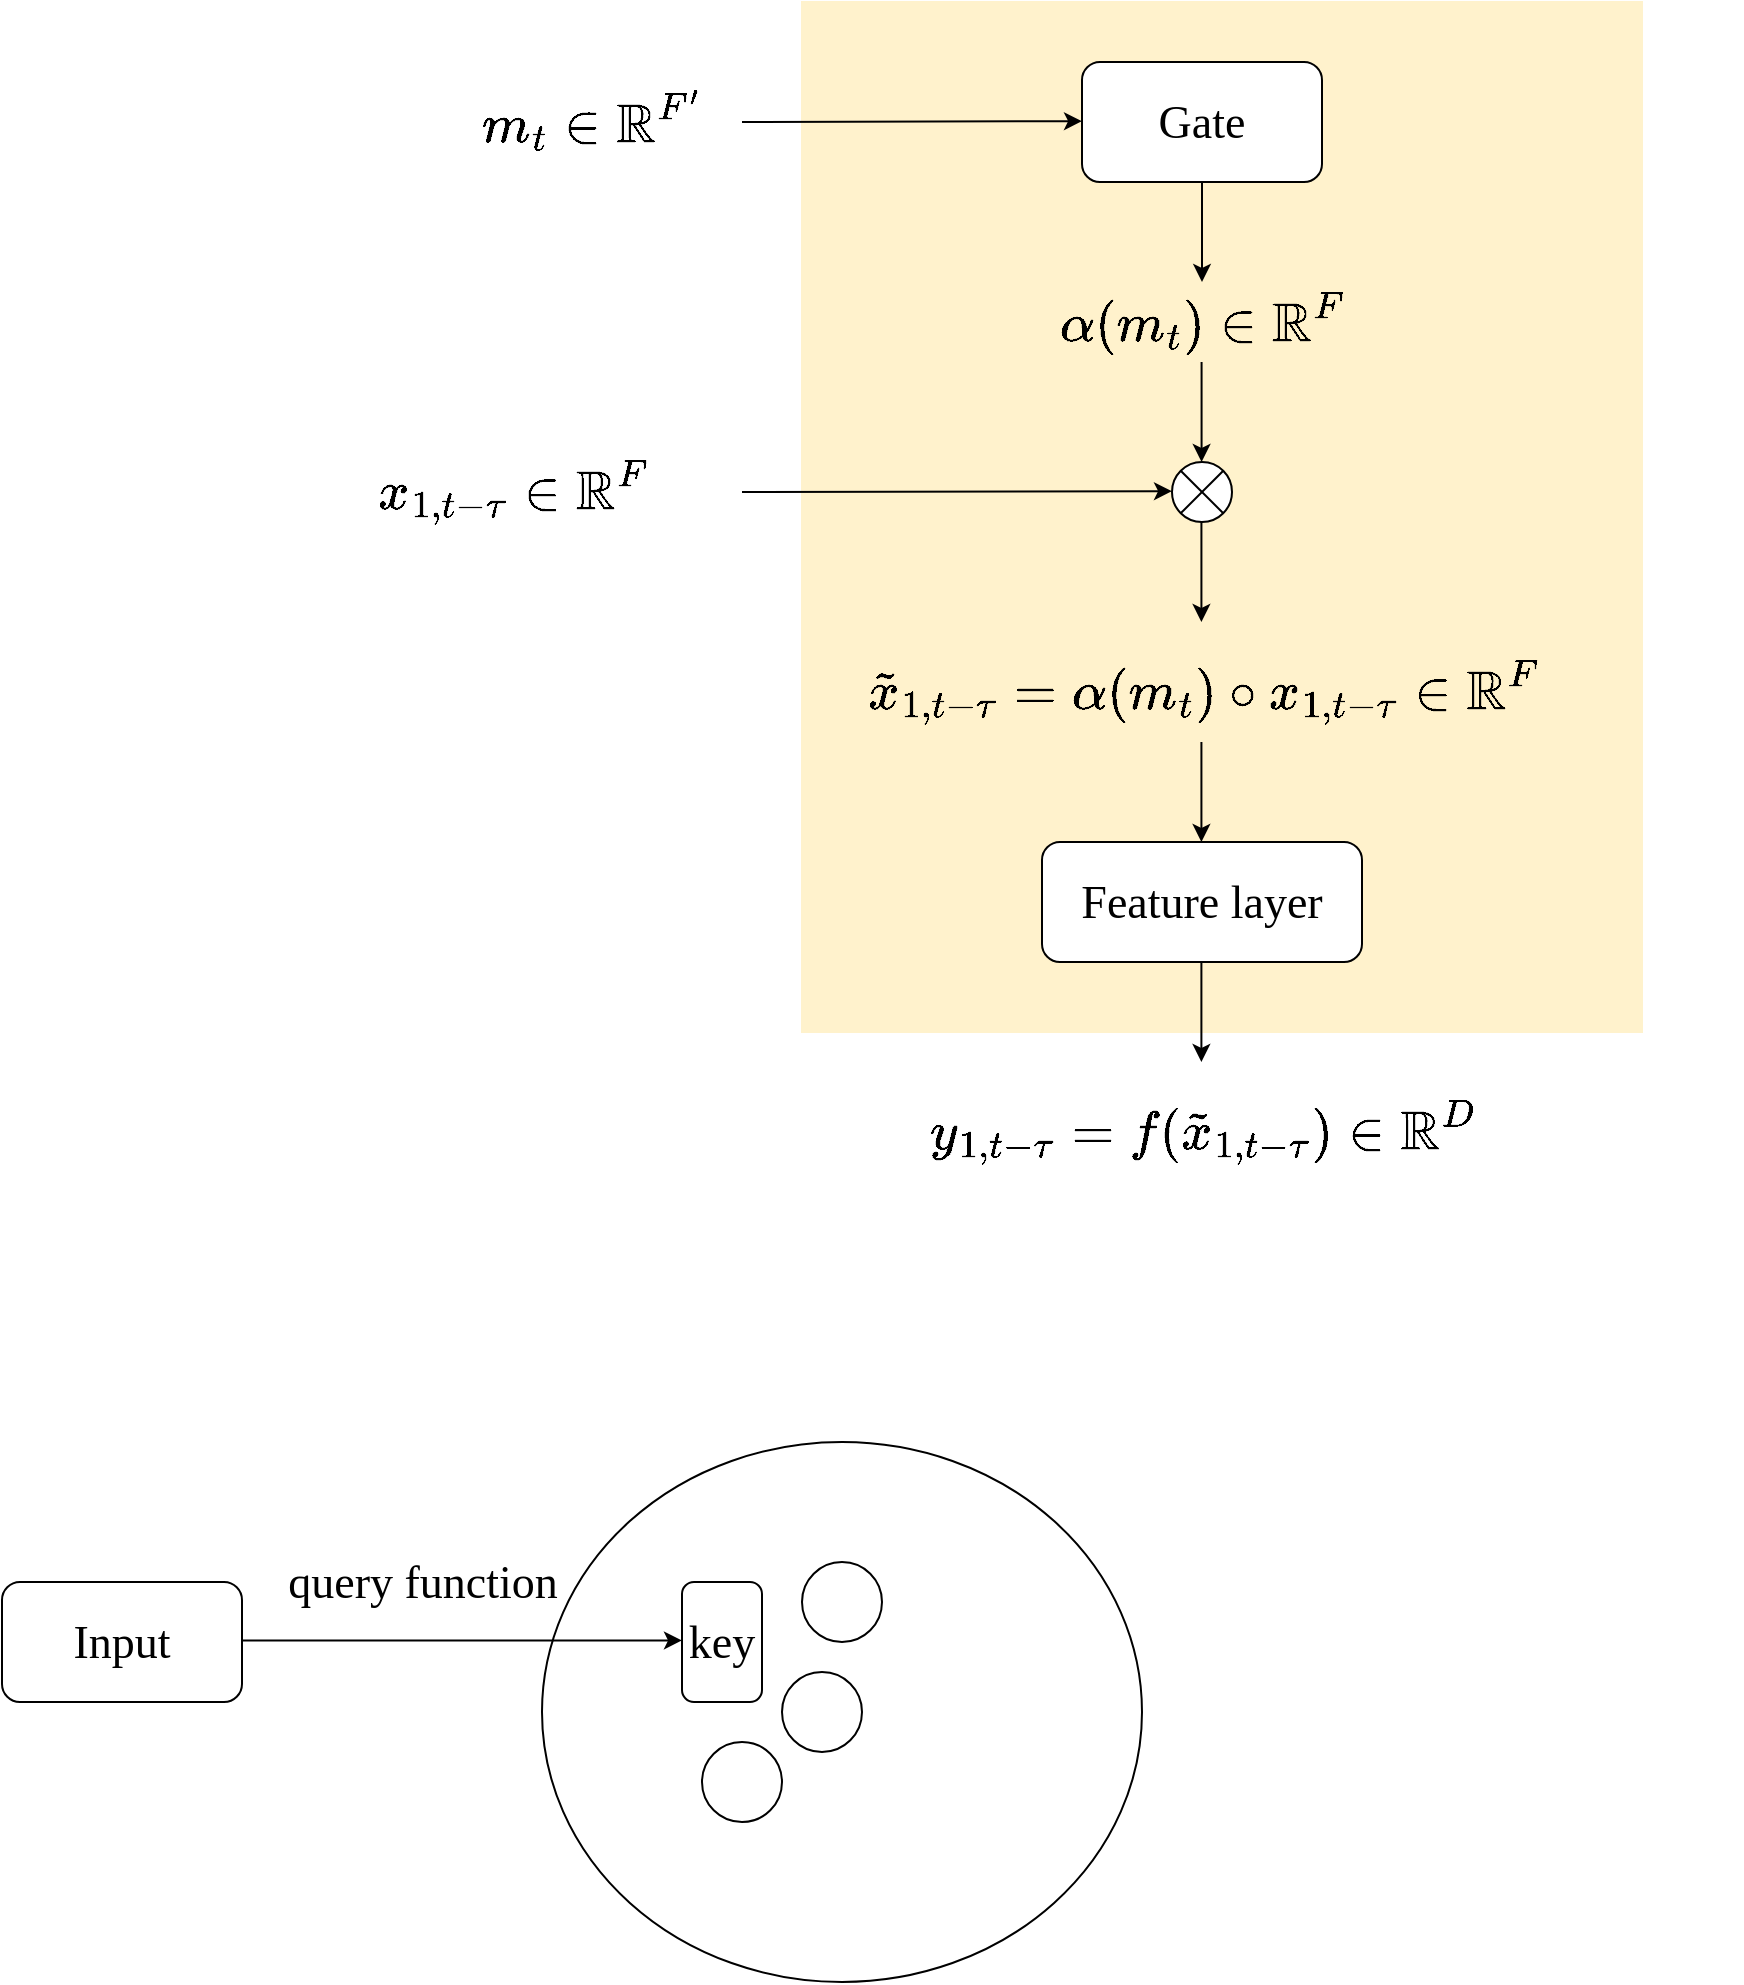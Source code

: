 <mxfile version="23.0.2" type="github">
  <diagram name="第 1 页" id="YHMcrKDChnRwgBGesPPQ">
    <mxGraphModel dx="2077" dy="607" grid="1" gridSize="10" guides="1" tooltips="1" connect="1" arrows="1" fold="1" page="1" pageScale="1" pageWidth="980" pageHeight="1390" math="1" shadow="0">
      <root>
        <mxCell id="0" />
        <mxCell id="1" parent="0" />
        <mxCell id="3Lwh0dKBMKmvehDUKk6b-25" value="" style="ellipse;whiteSpace=wrap;html=1;" vertex="1" parent="1">
          <mxGeometry x="-10" y="780" width="300" height="270" as="geometry" />
        </mxCell>
        <mxCell id="3Lwh0dKBMKmvehDUKk6b-22" value="" style="rounded=0;whiteSpace=wrap;html=1;fillColor=#FFF2CC;strokeColor=#FFF2CC;" vertex="1" parent="1">
          <mxGeometry x="120" y="60" width="420" height="515" as="geometry" />
        </mxCell>
        <mxCell id="3Lwh0dKBMKmvehDUKk6b-2" value="&lt;font face=&quot;Times New Roman&quot; style=&quot;font-size: 23px;&quot;&gt;Gate&lt;/font&gt;" style="rounded=1;whiteSpace=wrap;html=1;" vertex="1" parent="1">
          <mxGeometry x="260" y="90" width="120" height="60" as="geometry" />
        </mxCell>
        <mxCell id="3Lwh0dKBMKmvehDUKk6b-5" value="&lt;font style=&quot;font-size: 23px;&quot;&gt;$$m_t \in \mathbb{R}^{F&#39;}$$&lt;/font&gt;" style="text;html=1;align=center;verticalAlign=middle;resizable=0;points=[];autosize=1;strokeColor=none;fillColor=none;" vertex="1" parent="1">
          <mxGeometry x="-140" y="100" width="310" height="40" as="geometry" />
        </mxCell>
        <mxCell id="3Lwh0dKBMKmvehDUKk6b-8" value="" style="endArrow=classic;html=1;rounded=0;exitX=0.5;exitY=1;exitDx=0;exitDy=0;" edge="1" parent="1" source="3Lwh0dKBMKmvehDUKk6b-2">
          <mxGeometry width="50" height="50" relative="1" as="geometry">
            <mxPoint x="330" y="240" as="sourcePoint" />
            <mxPoint x="320" y="200" as="targetPoint" />
          </mxGeometry>
        </mxCell>
        <mxCell id="3Lwh0dKBMKmvehDUKk6b-9" value="&lt;font style=&quot;font-size: 23px;&quot;&gt;$$\alpha({m_t}) \in \mathbb{R}^{F}$$&lt;/font&gt;" style="text;html=1;align=center;verticalAlign=middle;resizable=0;points=[];autosize=1;strokeColor=none;fillColor=none;" vertex="1" parent="1">
          <mxGeometry x="120" y="200" width="400" height="40" as="geometry" />
        </mxCell>
        <mxCell id="3Lwh0dKBMKmvehDUKk6b-10" value="&lt;font style=&quot;font-size: 23px;&quot;&gt;$$x_{1,t-\tau}\in \mathbb{R}^{F}&lt;br&gt;$$&lt;/font&gt;" style="text;html=1;align=center;verticalAlign=middle;resizable=0;points=[];autosize=1;strokeColor=none;fillColor=none;" vertex="1" parent="1">
          <mxGeometry x="-200" y="270" width="350" height="70" as="geometry" />
        </mxCell>
        <mxCell id="3Lwh0dKBMKmvehDUKk6b-12" value="" style="endArrow=classic;html=1;rounded=0;exitX=0.5;exitY=1;exitDx=0;exitDy=0;" edge="1" parent="1">
          <mxGeometry width="50" height="50" relative="1" as="geometry">
            <mxPoint x="319.79" y="240" as="sourcePoint" />
            <mxPoint x="319.79" y="290" as="targetPoint" />
          </mxGeometry>
        </mxCell>
        <mxCell id="3Lwh0dKBMKmvehDUKk6b-13" value="" style="shape=sumEllipse;perimeter=ellipsePerimeter;whiteSpace=wrap;html=1;backgroundOutline=1;" vertex="1" parent="1">
          <mxGeometry x="305" y="290" width="30" height="30" as="geometry" />
        </mxCell>
        <mxCell id="3Lwh0dKBMKmvehDUKk6b-14" value="&lt;font style=&quot;font-size: 23px;&quot;&gt;$$\tilde{x}_{1,t-\tau} =\alpha({m_t}) \circ x_{1,t-\tau}&lt;br&gt;\in \mathbb{R}^{F}&lt;br&gt;$$&lt;/font&gt;" style="text;html=1;align=center;verticalAlign=middle;resizable=0;points=[];autosize=1;strokeColor=none;fillColor=none;" vertex="1" parent="1">
          <mxGeometry x="50" y="355" width="540" height="100" as="geometry" />
        </mxCell>
        <mxCell id="3Lwh0dKBMKmvehDUKk6b-15" value="" style="endArrow=classic;html=1;rounded=0;exitX=0.5;exitY=1;exitDx=0;exitDy=0;" edge="1" parent="1">
          <mxGeometry width="50" height="50" relative="1" as="geometry">
            <mxPoint x="319.71" y="320" as="sourcePoint" />
            <mxPoint x="319.71" y="370" as="targetPoint" />
          </mxGeometry>
        </mxCell>
        <mxCell id="3Lwh0dKBMKmvehDUKk6b-16" value="" style="endArrow=classic;html=1;rounded=0;exitX=0.5;exitY=1;exitDx=0;exitDy=0;" edge="1" parent="1">
          <mxGeometry width="50" height="50" relative="1" as="geometry">
            <mxPoint x="319.71" y="430" as="sourcePoint" />
            <mxPoint x="319.71" y="480" as="targetPoint" />
          </mxGeometry>
        </mxCell>
        <mxCell id="3Lwh0dKBMKmvehDUKk6b-17" value="&lt;font face=&quot;Times New Roman&quot; style=&quot;font-size: 23px;&quot;&gt;Feature layer&lt;/font&gt;" style="rounded=1;whiteSpace=wrap;html=1;" vertex="1" parent="1">
          <mxGeometry x="240" y="480" width="160" height="60" as="geometry" />
        </mxCell>
        <mxCell id="3Lwh0dKBMKmvehDUKk6b-18" value="&lt;font style=&quot;font-size: 23px;&quot;&gt;$$y_{1,t-\tau} = f(\tilde{x}_{1,t-\tau}&lt;br&gt;)\in \mathbb{R}^{D}&lt;br&gt;$$&lt;/font&gt;" style="text;html=1;align=center;verticalAlign=middle;resizable=0;points=[];autosize=1;strokeColor=none;fillColor=none;" vertex="1" parent="1">
          <mxGeometry x="130" y="575" width="380" height="100" as="geometry" />
        </mxCell>
        <mxCell id="3Lwh0dKBMKmvehDUKk6b-21" value="" style="endArrow=classic;html=1;rounded=0;exitX=0.5;exitY=1;exitDx=0;exitDy=0;" edge="1" parent="1">
          <mxGeometry width="50" height="50" relative="1" as="geometry">
            <mxPoint x="319.7" y="540" as="sourcePoint" />
            <mxPoint x="319.7" y="590" as="targetPoint" />
          </mxGeometry>
        </mxCell>
        <mxCell id="3Lwh0dKBMKmvehDUKk6b-23" value="" style="endArrow=classic;html=1;rounded=0;entryX=0;entryY=0.5;entryDx=0;entryDy=0;" edge="1" parent="1">
          <mxGeometry width="50" height="50" relative="1" as="geometry">
            <mxPoint x="90" y="120" as="sourcePoint" />
            <mxPoint x="260" y="119.57" as="targetPoint" />
          </mxGeometry>
        </mxCell>
        <mxCell id="3Lwh0dKBMKmvehDUKk6b-24" value="" style="endArrow=classic;html=1;rounded=0;entryX=0;entryY=0.5;entryDx=0;entryDy=0;" edge="1" parent="1">
          <mxGeometry width="50" height="50" relative="1" as="geometry">
            <mxPoint x="90" y="305" as="sourcePoint" />
            <mxPoint x="305" y="304.57" as="targetPoint" />
          </mxGeometry>
        </mxCell>
        <mxCell id="3Lwh0dKBMKmvehDUKk6b-26" value="&lt;font face=&quot;Times New Roman&quot; style=&quot;font-size: 23px;&quot;&gt;Input&lt;/font&gt;" style="rounded=1;whiteSpace=wrap;html=1;" vertex="1" parent="1">
          <mxGeometry x="-280" y="850" width="120" height="60" as="geometry" />
        </mxCell>
        <mxCell id="3Lwh0dKBMKmvehDUKk6b-27" value="" style="endArrow=classic;html=1;rounded=0;" edge="1" parent="1">
          <mxGeometry width="50" height="50" relative="1" as="geometry">
            <mxPoint x="-160" y="879.23" as="sourcePoint" />
            <mxPoint x="60" y="879.23" as="targetPoint" />
          </mxGeometry>
        </mxCell>
        <mxCell id="3Lwh0dKBMKmvehDUKk6b-28" value="&lt;font face=&quot;Times New Roman&quot; style=&quot;font-size: 23px;&quot;&gt;query function&lt;/font&gt;" style="text;html=1;align=center;verticalAlign=middle;resizable=0;points=[];autosize=1;strokeColor=none;fillColor=none;" vertex="1" parent="1">
          <mxGeometry x="-150" y="830" width="160" height="40" as="geometry" />
        </mxCell>
        <mxCell id="3Lwh0dKBMKmvehDUKk6b-29" value="&lt;font face=&quot;Times New Roman&quot; style=&quot;font-size: 23px;&quot;&gt;key&lt;/font&gt;" style="rounded=1;whiteSpace=wrap;html=1;" vertex="1" parent="1">
          <mxGeometry x="60" y="850" width="40" height="60" as="geometry" />
        </mxCell>
        <mxCell id="3Lwh0dKBMKmvehDUKk6b-30" value="" style="ellipse;whiteSpace=wrap;html=1;aspect=fixed;" vertex="1" parent="1">
          <mxGeometry x="120" y="840" width="40" height="40" as="geometry" />
        </mxCell>
        <mxCell id="3Lwh0dKBMKmvehDUKk6b-31" value="" style="ellipse;whiteSpace=wrap;html=1;aspect=fixed;" vertex="1" parent="1">
          <mxGeometry x="110" y="895" width="40" height="40" as="geometry" />
        </mxCell>
        <mxCell id="3Lwh0dKBMKmvehDUKk6b-32" value="" style="ellipse;whiteSpace=wrap;html=1;aspect=fixed;" vertex="1" parent="1">
          <mxGeometry x="70" y="930" width="40" height="40" as="geometry" />
        </mxCell>
      </root>
    </mxGraphModel>
  </diagram>
</mxfile>
